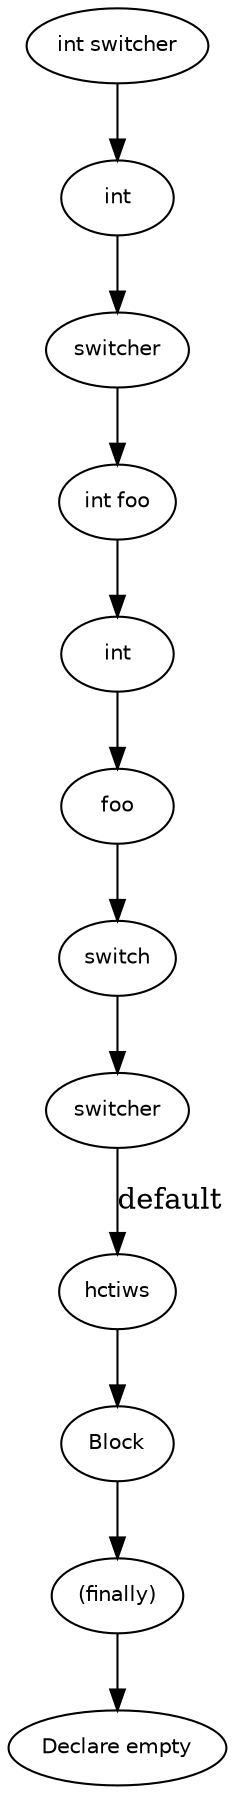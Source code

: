 digraph empty {
  9 [
    label = switch,
    fontname = Helvetica,
    fontsize = 10
  ];
  8 [
    label = hctiws,
    fontname = Helvetica,
    fontsize = 10
  ];
  7 [
    label = foo,
    fontname = Helvetica,
    fontsize = 10
  ];
  6 [
    label = int,
    fontname = Helvetica,
    fontsize = 10
  ];
  5 [
    label = "int foo",
    fontname = Helvetica,
    fontsize = 10
  ];
  4 [
    label = switcher,
    fontname = Helvetica,
    fontsize = 10
  ];
  3 [
    label = int,
    fontname = Helvetica,
    fontsize = 10
  ];
  11 [
    label = Block,
    fontname = Helvetica,
    fontsize = 10
  ];
  2 [
    label = "int switcher",
    fontname = Helvetica,
    fontsize = 10
  ];
  1 [
    label = "(finally)",
    fontname = Helvetica,
    fontsize = 10
  ];
  10 [
    label = switcher,
    fontname = Helvetica,
    fontsize = 10
  ];
  0 [
    label = "Declare empty",
    fontname = Helvetica,
    fontsize = 10
  ];
  2 -> 3 [
    label = ""
  ];
  1 -> 0 [
    label = ""
  ];
  10 -> 8 [
    label = default
  ];
  6 -> 7 [
    label = ""
  ];
  3 -> 4 [
    label = ""
  ];
  11 -> 1 [
    label = ""
  ];
  9 -> 10 [
    label = ""
  ];
  5 -> 6 [
    label = ""
  ];
  8 -> 11 [
    label = ""
  ];
  7 -> 9 [
    label = ""
  ];
  4 -> 5 [
    label = ""
  ];
}
